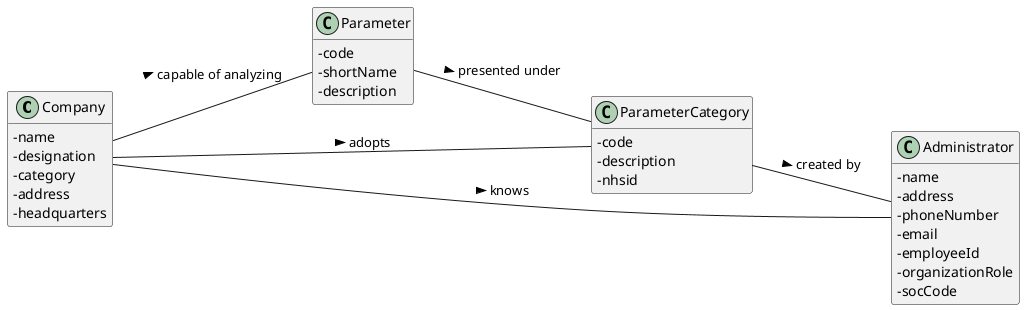 @startuml
'https://plantuml.com/class-diagram
hide methods
left to right direction
skinparam classAttributeIconSize 0

class Company
class Parameter
class ParameterCategory
class Administrator

Company -- Parameter : capable of analyzing >
Company -- ParameterCategory : adopts >
Company -- Administrator : knows >

Parameter -- ParameterCategory : presented under >

ParameterCategory -- Administrator : created by >


class Company{
-name
-designation
-category
-address
-headquarters
}

class Parameter{
-code
-shortName
-description
}

class ParameterCategory{
-code
-description
-nhsid
}

class Administrator {
-name
-address
-phoneNumber
-email
-employeeId
-organizationRole
-socCode
}

@enduml